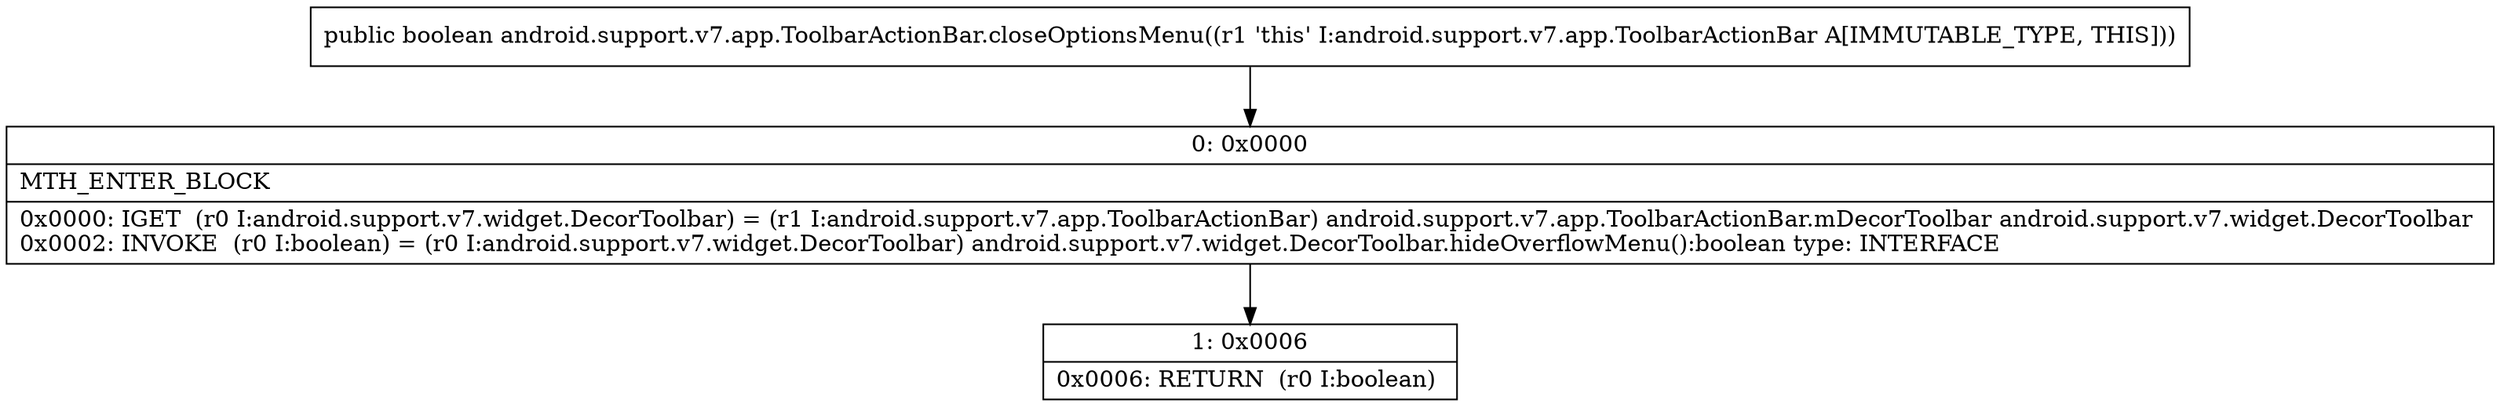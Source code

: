 digraph "CFG forandroid.support.v7.app.ToolbarActionBar.closeOptionsMenu()Z" {
Node_0 [shape=record,label="{0\:\ 0x0000|MTH_ENTER_BLOCK\l|0x0000: IGET  (r0 I:android.support.v7.widget.DecorToolbar) = (r1 I:android.support.v7.app.ToolbarActionBar) android.support.v7.app.ToolbarActionBar.mDecorToolbar android.support.v7.widget.DecorToolbar \l0x0002: INVOKE  (r0 I:boolean) = (r0 I:android.support.v7.widget.DecorToolbar) android.support.v7.widget.DecorToolbar.hideOverflowMenu():boolean type: INTERFACE \l}"];
Node_1 [shape=record,label="{1\:\ 0x0006|0x0006: RETURN  (r0 I:boolean) \l}"];
MethodNode[shape=record,label="{public boolean android.support.v7.app.ToolbarActionBar.closeOptionsMenu((r1 'this' I:android.support.v7.app.ToolbarActionBar A[IMMUTABLE_TYPE, THIS])) }"];
MethodNode -> Node_0;
Node_0 -> Node_1;
}

